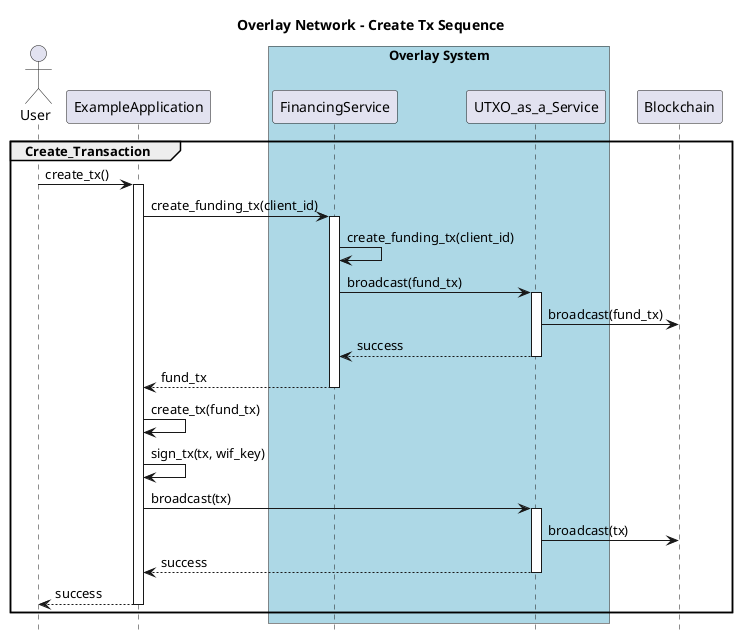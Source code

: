@startuml
title Overlay Network - Create Tx Sequence
hide footbox

actor User as U

participant ExampleApplication as EA


box "Overlay System"  #lightblue
    participant FinancingService as FS
    participant UTXO_as_a_Service as UaaS
end box

' participant TestnetFaucet as TF
participant Blockchain as BC

group Create_Transaction
    U -> EA: create_tx()
    activate EA
    EA -> FS: create_funding_tx(client_id)
    activate FS
    FS -> FS: create_funding_tx(client_id)
    FS -> UaaS: broadcast(fund_tx)
    activate UaaS
    UaaS -> BC: broadcast(fund_tx)
    UaaS --> FS: success
    deactivate UaaS

    FS --> EA: fund_tx
    deactivate FS
    EA -> EA: create_tx(fund_tx)
    EA -> EA: sign_tx(tx, wif_key)

    EA -> UaaS: broadcast(tx)
    activate UaaS
    UaaS -> BC: broadcast(tx)
    UaaS --> EA: success
    deactivate UaaS


    EA --> U: success
    deactivate EA
end group


@enduml